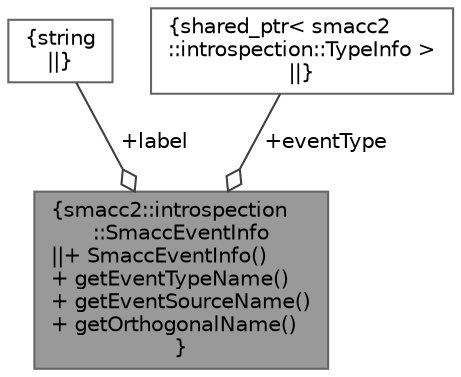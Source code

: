 digraph "smacc2::introspection::SmaccEventInfo"
{
 // LATEX_PDF_SIZE
  bgcolor="transparent";
  edge [fontname=Helvetica,fontsize=10,labelfontname=Helvetica,labelfontsize=10];
  node [fontname=Helvetica,fontsize=10,shape=box,height=0.2,width=0.4];
  Node1 [label="{smacc2::introspection\l::SmaccEventInfo\n||+ SmaccEventInfo()\l+ getEventTypeName()\l+ getEventSourceName()\l+ getOrthogonalName()\l}",height=0.2,width=0.4,color="gray40", fillcolor="grey60", style="filled", fontcolor="black",tooltip=" "];
  Node2 -> Node1 [color="grey25",style="solid",label=" +label" ,arrowhead="odiamond"];
  Node2 [label="{string\n||}",height=0.2,width=0.4,color="gray40", fillcolor="white", style="filled",tooltip=" "];
  Node3 -> Node1 [color="grey25",style="solid",label=" +eventType" ,arrowhead="odiamond"];
  Node3 [label="{shared_ptr\< smacc2\l::introspection::TypeInfo \>\n||}",height=0.2,width=0.4,color="gray40", fillcolor="white", style="filled",tooltip=" "];
}
